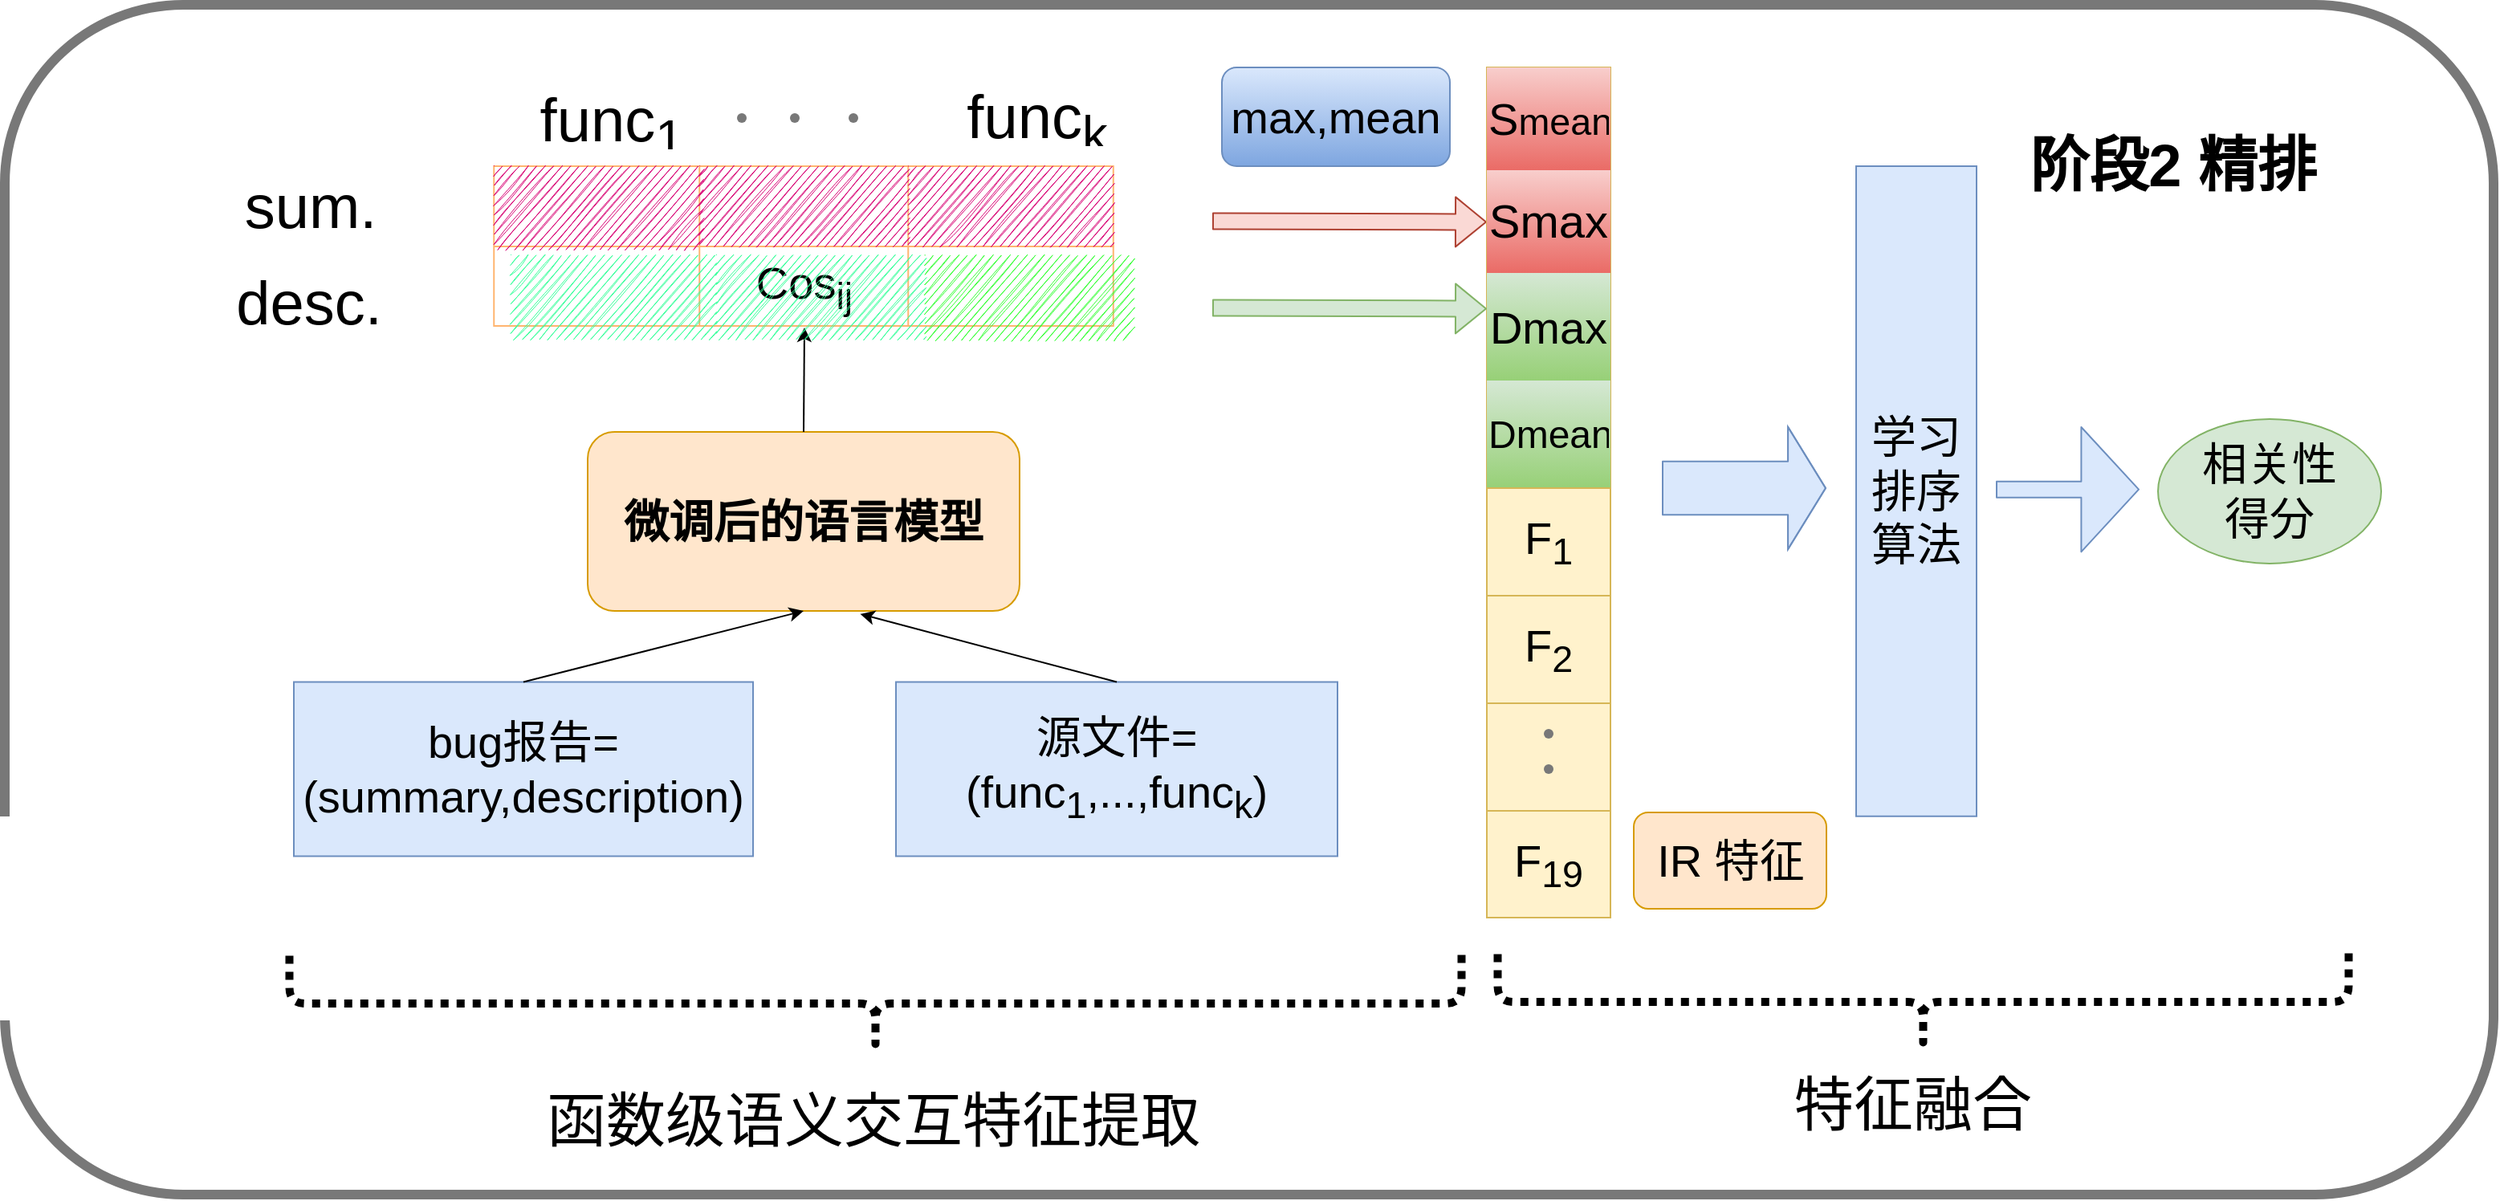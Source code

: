 <mxfile version="17.4.5" type="github"><diagram id="alZQ3J86ST5cV5qMbJnk" name="Page-1"><mxGraphModel dx="2545" dy="336" grid="1" gridSize="10" guides="1" tooltips="1" connect="1" arrows="1" fold="1" page="1" pageScale="1" pageWidth="827" pageHeight="1169" math="0" shadow="0"><root><mxCell id="0"/><mxCell id="1" parent="0"/><mxCell id="xxxQAEl9UntY1xKv4p_2-1" value="" style="rounded=1;whiteSpace=wrap;html=1;comic=0;pointerEvents=1;strokeWidth=6;strokeColor=#787878;" parent="1" vertex="1"><mxGeometry x="50" y="1209" width="1550" height="741" as="geometry"/></mxCell><UserObject label="&lt;font style=&quot;font-size: 28px&quot;&gt;bug报告=(summary,description)&lt;/font&gt;" placeholders="1" name="Variable" id="xxxQAEl9UntY1xKv4p_2-27"><mxCell style="text;html=1;strokeColor=#6c8ebf;fillColor=#dae8fc;align=center;verticalAlign=middle;whiteSpace=wrap;overflow=hidden;" parent="1" vertex="1"><mxGeometry x="230" y="1630.75" width="286" height="108.5" as="geometry"/></mxCell></UserObject><UserObject label="&lt;font style=&quot;font-size: 28px&quot;&gt;源文件=(func&lt;sub&gt;1&lt;/sub&gt;,...,func&lt;sub&gt;k&lt;/sub&gt;)&lt;/font&gt;" placeholders="1" name="Variable" id="xxxQAEl9UntY1xKv4p_2-28"><mxCell style="text;html=1;strokeColor=#6c8ebf;fillColor=#dae8fc;align=center;verticalAlign=middle;whiteSpace=wrap;overflow=hidden;" parent="1" vertex="1"><mxGeometry x="605" y="1630.75" width="275" height="108.5" as="geometry"/></mxCell></UserObject><UserObject label="&lt;font style=&quot;font-size: 38px&quot;&gt;sum.&lt;/font&gt;" placeholders="1" name="Variable" id="xxxQAEl9UntY1xKv4p_2-29"><mxCell style="text;html=1;strokeColor=none;fillColor=none;align=center;verticalAlign=middle;whiteSpace=wrap;overflow=hidden;" parent="1" vertex="1"><mxGeometry x="192.5" y="1310" width="94.5" height="39.5" as="geometry"/></mxCell></UserObject><UserObject label="&lt;font style=&quot;font-size: 38px&quot;&gt;desc.&lt;/font&gt;" placeholders="1" name="Variable" id="xxxQAEl9UntY1xKv4p_2-30"><mxCell style="text;html=1;strokeColor=none;fillColor=none;align=center;verticalAlign=middle;whiteSpace=wrap;overflow=hidden;" parent="1" vertex="1"><mxGeometry x="179.25" y="1370" width="121" height="47" as="geometry"/></mxCell></UserObject><UserObject label="&lt;font style=&quot;font-size: 38px&quot;&gt;&lt;font style=&quot;font-size: 38px&quot;&gt;func&lt;/font&gt;&lt;font style=&quot;font-size: 38px&quot;&gt;&lt;sub&gt;k&lt;/sub&gt;&lt;/font&gt;&lt;/font&gt;" placeholders="1" name="Variable" id="xxxQAEl9UntY1xKv4p_2-31"><mxCell style="text;html=1;strokeColor=none;fillColor=none;align=center;verticalAlign=middle;whiteSpace=wrap;overflow=hidden;" parent="1" vertex="1"><mxGeometry x="629.5" y="1254" width="125.5" height="44" as="geometry"/></mxCell></UserObject><mxCell id="xxxQAEl9UntY1xKv4p_2-32" value="" style="shape=waypoint;sketch=0;size=6;pointerEvents=1;points=[];fillColor=none;resizable=0;rotatable=0;perimeter=centerPerimeter;snapToPoint=1;strokeWidth=1;strokeColor=#787878;" parent="1" vertex="1"><mxGeometry x="522" y="1259.5" width="40" height="40" as="geometry"/></mxCell><mxCell id="xxxQAEl9UntY1xKv4p_2-33" value="" style="shape=waypoint;sketch=0;size=6;pointerEvents=1;points=[];fillColor=none;resizable=0;rotatable=0;perimeter=centerPerimeter;snapToPoint=1;strokeWidth=1;strokeColor=#787878;" parent="1" vertex="1"><mxGeometry x="558.5" y="1259.5" width="40" height="40" as="geometry"/></mxCell><mxCell id="xxxQAEl9UntY1xKv4p_2-34" value="" style="shape=waypoint;sketch=0;size=6;pointerEvents=1;points=[];fillColor=none;resizable=0;rotatable=0;perimeter=centerPerimeter;snapToPoint=1;strokeWidth=1;strokeColor=#787878;" parent="1" vertex="1"><mxGeometry x="489" y="1259.5" width="40" height="40" as="geometry"/></mxCell><mxCell id="xxxQAEl9UntY1xKv4p_2-35" value="&lt;font size=&quot;1&quot;&gt;&lt;b style=&quot;font-size: 28px&quot;&gt;微调后的语言模型&lt;/b&gt;&lt;/font&gt;" style="rounded=1;whiteSpace=wrap;html=1;strokeColor=#d79b00;strokeWidth=1;fillColor=#ffe6cc;" parent="1" vertex="1"><mxGeometry x="413" y="1475" width="269" height="111.5" as="geometry"/></mxCell><mxCell id="xxxQAEl9UntY1xKv4p_2-36" value="" style="endArrow=classic;html=1;exitX=0.5;exitY=0;exitDx=0;exitDy=0;entryX=0.631;entryY=1.017;entryDx=0;entryDy=0;entryPerimeter=0;" parent="1" source="xxxQAEl9UntY1xKv4p_2-28" target="xxxQAEl9UntY1xKv4p_2-35" edge="1"><mxGeometry width="50" height="50" relative="1" as="geometry"><mxPoint x="621" y="1574.5" as="sourcePoint"/><mxPoint x="733.5" y="1538.87" as="targetPoint"/></mxGeometry></mxCell><mxCell id="xxxQAEl9UntY1xKv4p_2-37" value="&lt;font style=&quot;font-size: 28px&quot;&gt;max,mean&lt;/font&gt;" style="rounded=1;whiteSpace=wrap;html=1;strokeWidth=1;fillColor=#dae8fc;gradientColor=#7ea6e0;strokeColor=#6c8ebf;" parent="1" vertex="1"><mxGeometry x="808" y="1248" width="142" height="61.5" as="geometry"/></mxCell><mxCell id="xxxQAEl9UntY1xKv4p_2-38" value="" style="shape=flexArrow;endArrow=classic;html=1;fillColor=#fad9d5;strokeColor=#ae4132;" parent="1" edge="1"><mxGeometry width="50" height="50" relative="1" as="geometry"><mxPoint x="802" y="1343.75" as="sourcePoint"/><mxPoint x="973" y="1344.25" as="targetPoint"/></mxGeometry></mxCell><mxCell id="xxxQAEl9UntY1xKv4p_2-39" value="" style="endArrow=classic;html=1;exitX=0.5;exitY=0;exitDx=0;exitDy=0;" parent="1" source="xxxQAEl9UntY1xKv4p_2-35" edge="1"><mxGeometry width="50" height="50" relative="1" as="geometry"><mxPoint x="434" y="1470.5" as="sourcePoint"/><mxPoint x="548" y="1410" as="targetPoint"/></mxGeometry></mxCell><mxCell id="xxxQAEl9UntY1xKv4p_2-40" value="" style="shape=table;html=1;whiteSpace=wrap;startSize=0;container=1;collapsible=0;childLayout=tableLayout;strokeColor=#d6b656;strokeWidth=1;resizeWidth=0;resizeHeight=1;treeFolding=0;treeMoving=0;resizable=0;rotatable=0;fillColor=#fff2cc;" parent="1" vertex="1"><mxGeometry x="973" y="1248" width="77" height="262" as="geometry"/></mxCell><mxCell id="xxxQAEl9UntY1xKv4p_2-41" style="shape=partialRectangle;html=1;whiteSpace=wrap;collapsible=0;dropTarget=0;pointerEvents=0;fillColor=none;top=0;left=0;bottom=0;right=0;points=[[0,0.5],[1,0.5]];portConstraint=eastwest;" parent="xxxQAEl9UntY1xKv4p_2-40" vertex="1"><mxGeometry width="77" height="64" as="geometry"/></mxCell><mxCell id="xxxQAEl9UntY1xKv4p_2-42" value="&lt;font&gt;&lt;font style=&quot;font-size: 28px&quot;&gt;S&lt;/font&gt;&lt;font style=&quot;font-size: 23.333px&quot;&gt;mean&lt;/font&gt;&lt;/font&gt;" style="shape=partialRectangle;html=1;whiteSpace=wrap;connectable=0;fillColor=#f8cecc;top=0;left=0;bottom=0;right=0;overflow=hidden;flipV=0;gradientColor=#ea6b66;strokeColor=#b85450;" parent="xxxQAEl9UntY1xKv4p_2-41" vertex="1"><mxGeometry width="77" height="64" as="geometry"><mxRectangle width="77" height="64" as="alternateBounds"/></mxGeometry></mxCell><mxCell id="xxxQAEl9UntY1xKv4p_2-43" style="shape=partialRectangle;html=1;whiteSpace=wrap;collapsible=0;dropTarget=0;pointerEvents=0;fillColor=none;top=0;left=0;bottom=0;right=0;points=[[0,0.5],[1,0.5]];portConstraint=eastwest;" parent="xxxQAEl9UntY1xKv4p_2-40" vertex="1"><mxGeometry y="64" width="77" height="64" as="geometry"/></mxCell><mxCell id="xxxQAEl9UntY1xKv4p_2-44" value="&lt;sub&gt;&lt;font style=&quot;font-size: 29px&quot;&gt;Smax&lt;/font&gt;&lt;/sub&gt;" style="shape=partialRectangle;html=1;whiteSpace=wrap;connectable=0;fillColor=#f8cecc;top=0;left=0;bottom=0;right=0;overflow=hidden;flipV=0;gradientColor=#ea6b66;strokeColor=#b85450;" parent="xxxQAEl9UntY1xKv4p_2-43" vertex="1"><mxGeometry width="77" height="64" as="geometry"><mxRectangle width="77" height="64" as="alternateBounds"/></mxGeometry></mxCell><mxCell id="xxxQAEl9UntY1xKv4p_2-45" style="shape=partialRectangle;html=1;whiteSpace=wrap;collapsible=0;dropTarget=0;pointerEvents=0;fillColor=none;top=0;left=0;bottom=0;right=0;points=[[0,0.5],[1,0.5]];portConstraint=eastwest;" parent="xxxQAEl9UntY1xKv4p_2-40" vertex="1"><mxGeometry y="128" width="77" height="67" as="geometry"/></mxCell><mxCell id="xxxQAEl9UntY1xKv4p_2-46" value="&lt;font&gt;&lt;font&gt;&lt;sub&gt;&lt;span style=&quot;font-size: 28px&quot;&gt;Dmax&lt;/span&gt;&lt;/sub&gt;&lt;/font&gt;&lt;/font&gt;" style="shape=partialRectangle;html=1;whiteSpace=wrap;connectable=0;fillColor=#d5e8d4;top=0;left=0;bottom=0;right=0;overflow=hidden;flipV=0;gradientColor=#97d077;strokeColor=#82b366;" parent="xxxQAEl9UntY1xKv4p_2-45" vertex="1"><mxGeometry width="77" height="67" as="geometry"><mxRectangle width="77" height="67" as="alternateBounds"/></mxGeometry></mxCell><mxCell id="xxxQAEl9UntY1xKv4p_2-47" style="shape=partialRectangle;html=1;whiteSpace=wrap;collapsible=0;dropTarget=0;pointerEvents=0;fillColor=none;top=0;left=0;bottom=0;right=0;points=[[0,0.5],[1,0.5]];portConstraint=eastwest;" parent="xxxQAEl9UntY1xKv4p_2-40" vertex="1"><mxGeometry y="195" width="77" height="67" as="geometry"/></mxCell><mxCell id="xxxQAEl9UntY1xKv4p_2-48" value="&lt;font style=&quot;font-size: 24px&quot;&gt;Dmean&lt;/font&gt;" style="shape=partialRectangle;html=1;whiteSpace=wrap;connectable=0;fillColor=#d5e8d4;top=0;left=0;bottom=0;right=0;overflow=hidden;flipV=0;gradientColor=#97d077;strokeColor=#82b366;" parent="xxxQAEl9UntY1xKv4p_2-47" vertex="1"><mxGeometry width="77" height="67" as="geometry"><mxRectangle width="77" height="67" as="alternateBounds"/></mxGeometry></mxCell><mxCell id="xxxQAEl9UntY1xKv4p_2-49" value="" style="shape=table;html=1;whiteSpace=wrap;startSize=0;container=1;collapsible=0;childLayout=tableLayout;strokeColor=#d6b656;strokeWidth=1;resizeWidth=0;resizeHeight=1;treeFolding=0;treeMoving=0;resizable=0;rotatable=0;fillColor=#fff2cc;" parent="1" vertex="1"><mxGeometry x="973" y="1510" width="77" height="267.5" as="geometry"/></mxCell><mxCell id="xxxQAEl9UntY1xKv4p_2-50" style="shape=partialRectangle;html=1;whiteSpace=wrap;collapsible=0;dropTarget=0;pointerEvents=0;fillColor=none;top=0;left=0;bottom=0;right=0;points=[[0,0.5],[1,0.5]];portConstraint=eastwest;" parent="xxxQAEl9UntY1xKv4p_2-49" vertex="1"><mxGeometry width="77" height="67" as="geometry"/></mxCell><mxCell id="xxxQAEl9UntY1xKv4p_2-51" value="&lt;font style=&quot;font-size: 28px&quot;&gt;&lt;font style=&quot;font-size: 28px&quot;&gt;F&lt;/font&gt;&lt;font style=&quot;font-size: 28px&quot;&gt;&lt;sub&gt;1&lt;/sub&gt;&lt;/font&gt;&lt;/font&gt;" style="shape=partialRectangle;html=1;whiteSpace=wrap;connectable=0;fillColor=none;top=0;left=0;bottom=0;right=0;overflow=hidden;flipV=0;" parent="xxxQAEl9UntY1xKv4p_2-50" vertex="1"><mxGeometry width="77" height="67" as="geometry"><mxRectangle width="77" height="67" as="alternateBounds"/></mxGeometry></mxCell><mxCell id="xxxQAEl9UntY1xKv4p_2-52" style="shape=partialRectangle;html=1;whiteSpace=wrap;collapsible=0;dropTarget=0;pointerEvents=0;fillColor=none;top=0;left=0;bottom=0;right=0;points=[[0,0.5],[1,0.5]];portConstraint=eastwest;" parent="xxxQAEl9UntY1xKv4p_2-49" vertex="1"><mxGeometry y="67" width="77" height="67" as="geometry"/></mxCell><mxCell id="xxxQAEl9UntY1xKv4p_2-53" value="&lt;font style=&quot;font-size: 28px&quot;&gt;&lt;font style=&quot;font-size: 28px&quot;&gt;F&lt;/font&gt;&lt;font style=&quot;font-size: 28px&quot;&gt;&lt;sub&gt;2&lt;/sub&gt;&lt;/font&gt;&lt;/font&gt;" style="shape=partialRectangle;html=1;whiteSpace=wrap;connectable=0;fillColor=none;top=0;left=0;bottom=0;right=0;overflow=hidden;flipV=0;" parent="xxxQAEl9UntY1xKv4p_2-52" vertex="1"><mxGeometry width="77" height="67" as="geometry"><mxRectangle width="77" height="67" as="alternateBounds"/></mxGeometry></mxCell><mxCell id="xxxQAEl9UntY1xKv4p_2-54" style="shape=partialRectangle;html=1;whiteSpace=wrap;collapsible=0;dropTarget=0;pointerEvents=0;fillColor=none;top=0;left=0;bottom=0;right=0;points=[[0,0.5],[1,0.5]];portConstraint=eastwest;" parent="xxxQAEl9UntY1xKv4p_2-49" vertex="1"><mxGeometry y="134" width="77" height="67" as="geometry"/></mxCell><mxCell id="xxxQAEl9UntY1xKv4p_2-55" value="" style="shape=partialRectangle;html=1;whiteSpace=wrap;connectable=0;fillColor=none;top=0;left=0;bottom=0;right=0;overflow=hidden;flipV=0;" parent="xxxQAEl9UntY1xKv4p_2-54" vertex="1"><mxGeometry width="77" height="67" as="geometry"><mxRectangle width="77" height="67" as="alternateBounds"/></mxGeometry></mxCell><mxCell id="xxxQAEl9UntY1xKv4p_2-56" style="shape=partialRectangle;html=1;whiteSpace=wrap;collapsible=0;dropTarget=0;pointerEvents=0;fillColor=none;top=0;left=0;bottom=0;right=0;points=[[0,0.5],[1,0.5]];portConstraint=eastwest;" parent="xxxQAEl9UntY1xKv4p_2-49" vertex="1"><mxGeometry y="201" width="77" height="67" as="geometry"/></mxCell><mxCell id="xxxQAEl9UntY1xKv4p_2-57" value="&lt;font style=&quot;font-size: 28px&quot;&gt;&lt;font style=&quot;font-size: 28px&quot;&gt;F&lt;/font&gt;&lt;font style=&quot;font-size: 28px&quot;&gt;&lt;sub&gt;19&lt;/sub&gt;&lt;/font&gt;&lt;/font&gt;" style="shape=partialRectangle;html=1;whiteSpace=wrap;connectable=0;fillColor=none;top=0;left=0;bottom=0;right=0;overflow=hidden;flipV=0;" parent="xxxQAEl9UntY1xKv4p_2-56" vertex="1"><mxGeometry width="77" height="67" as="geometry"><mxRectangle width="77" height="67" as="alternateBounds"/></mxGeometry></mxCell><mxCell id="xxxQAEl9UntY1xKv4p_2-58" value="" style="shape=waypoint;sketch=0;size=6;pointerEvents=1;points=[];fillColor=none;resizable=0;rotatable=0;perimeter=centerPerimeter;snapToPoint=1;strokeWidth=1;strokeColor=#787878;" parent="1" vertex="1"><mxGeometry x="991.5" y="1643" width="40" height="40" as="geometry"/></mxCell><mxCell id="xxxQAEl9UntY1xKv4p_2-59" value="" style="shape=waypoint;sketch=0;size=6;pointerEvents=1;points=[];fillColor=none;resizable=0;rotatable=0;perimeter=centerPerimeter;snapToPoint=1;strokeWidth=1;strokeColor=#787878;fontSize=14;" parent="1" vertex="1"><mxGeometry x="991.5" y="1665" width="40" height="40" as="geometry"/></mxCell><mxCell id="xxxQAEl9UntY1xKv4p_2-60" value="&lt;font style=&quot;font-size: 28px&quot;&gt;IR 特征&lt;/font&gt;" style="rounded=1;whiteSpace=wrap;html=1;strokeColor=#d79b00;strokeWidth=1;fillColor=#ffe6cc;" parent="1" vertex="1"><mxGeometry x="1064.5" y="1712" width="120" height="60" as="geometry"/></mxCell><mxCell id="xxxQAEl9UntY1xKv4p_2-61" value="" style="shape=flexArrow;endArrow=classic;html=1;endWidth=42;endSize=7.489;width=33.333;fillColor=#dae8fc;strokeColor=#6c8ebf;" parent="1" edge="1"><mxGeometry width="50" height="50" relative="1" as="geometry"><mxPoint x="1082" y="1510.0" as="sourcePoint"/><mxPoint x="1184.5" y="1510" as="targetPoint"/><Array as="points"><mxPoint x="1120" y="1510"/><mxPoint x="1159" y="1510.0"/></Array></mxGeometry></mxCell><mxCell id="xxxQAEl9UntY1xKv4p_2-62" value="" style="shape=flexArrow;endArrow=classic;html=1;fillColor=#d5e8d4;strokeColor=#82b366;" parent="1" edge="1"><mxGeometry width="50" height="50" relative="1" as="geometry"><mxPoint x="802" y="1397.75" as="sourcePoint"/><mxPoint x="973" y="1398.25" as="targetPoint"/></mxGeometry></mxCell><mxCell id="xxxQAEl9UntY1xKv4p_2-63" value="&lt;p&gt;&lt;font style=&quot;font-size: 28px&quot;&gt;学习排序算法&lt;/font&gt;&lt;/p&gt;" style="rounded=0;whiteSpace=wrap;html=1;comic=0;pointerEvents=1;strokeColor=#6c8ebf;strokeWidth=1;fillColor=#dae8fc;" parent="1" vertex="1"><mxGeometry x="1203" y="1309.5" width="75" height="404.88" as="geometry"/></mxCell><mxCell id="xxxQAEl9UntY1xKv4p_2-64" value="" style="shape=flexArrow;endArrow=classic;html=1;fillColor=#dae8fc;strokeColor=#6c8ebf;endWidth=66.667;endSize=11.6;" parent="1" edge="1"><mxGeometry width="50" height="50" relative="1" as="geometry"><mxPoint x="1290" y="1510.83" as="sourcePoint"/><mxPoint x="1379.5" y="1510.83" as="targetPoint"/></mxGeometry></mxCell><mxCell id="xxxQAEl9UntY1xKv4p_2-65" value="&lt;font style=&quot;font-size: 28px&quot;&gt;相关性&lt;br&gt;得分&lt;/font&gt;" style="ellipse;whiteSpace=wrap;html=1;comic=0;pointerEvents=1;strokeColor=#82b366;strokeWidth=1;fillColor=#d5e8d4;" parent="1" vertex="1"><mxGeometry x="1391" y="1466.94" width="139" height="90" as="geometry"/></mxCell><mxCell id="xxxQAEl9UntY1xKv4p_2-66" value="" style="endArrow=classic;html=1;entryX=0.5;entryY=1;entryDx=0;entryDy=0;exitX=0.5;exitY=0;exitDx=0;exitDy=0;" parent="1" source="xxxQAEl9UntY1xKv4p_2-27" target="xxxQAEl9UntY1xKv4p_2-35" edge="1"><mxGeometry width="50" height="50" relative="1" as="geometry"><mxPoint x="467" y="1574.5" as="sourcePoint"/><mxPoint x="555" y="1530.5" as="targetPoint"/></mxGeometry></mxCell><mxCell id="xxxQAEl9UntY1xKv4p_2-67" value="&lt;font style=&quot;font-size: 37px&quot;&gt;阶段2 精排&lt;/font&gt;" style="text;strokeColor=none;fillColor=none;html=1;fontSize=24;fontStyle=1;verticalAlign=middle;align=center;" parent="1" vertex="1"><mxGeometry x="1350" y="1290" width="100" height="40" as="geometry"/></mxCell><mxCell id="xxxQAEl9UntY1xKv4p_2-68" value="" style="shape=table;html=1;whiteSpace=wrap;startSize=0;container=1;collapsible=0;childLayout=tableLayout;rounded=0;shadow=0;comic=0;pointerEvents=1;strokeWidth=1;backgroundOutline=0;strokeColor=#FFB570;" parent="1" vertex="1"><mxGeometry x="354.63" y="1309.5" width="385.75" height="99.5" as="geometry"/></mxCell><mxCell id="xxxQAEl9UntY1xKv4p_2-69" style="shape=partialRectangle;html=1;whiteSpace=wrap;collapsible=0;dropTarget=0;pointerEvents=0;fillColor=none;top=0;left=0;bottom=0;right=0;points=[[0,0.5],[1,0.5]];portConstraint=eastwest;" parent="xxxQAEl9UntY1xKv4p_2-68" vertex="1"><mxGeometry width="385.75" height="50" as="geometry"/></mxCell><mxCell id="xxxQAEl9UntY1xKv4p_2-70" style="shape=partialRectangle;html=1;whiteSpace=wrap;connectable=0;fillColor=#d80073;top=0;left=0;bottom=0;right=0;overflow=hidden;sketch=1;strokeColor=#A50040;fontColor=#ffffff;" parent="xxxQAEl9UntY1xKv4p_2-69" vertex="1"><mxGeometry width="128" height="50" as="geometry"><mxRectangle width="128" height="50" as="alternateBounds"/></mxGeometry></mxCell><mxCell id="xxxQAEl9UntY1xKv4p_2-71" style="shape=partialRectangle;html=1;whiteSpace=wrap;connectable=0;fillColor=#d80073;top=0;left=0;bottom=0;right=0;overflow=hidden;sketch=1;strokeColor=#A50040;fontColor=#ffffff;" parent="xxxQAEl9UntY1xKv4p_2-69" vertex="1"><mxGeometry x="128" width="130" height="50" as="geometry"><mxRectangle width="130" height="50" as="alternateBounds"/></mxGeometry></mxCell><mxCell id="xxxQAEl9UntY1xKv4p_2-72" style="shape=partialRectangle;html=1;whiteSpace=wrap;connectable=0;fillColor=#d80073;top=0;left=0;bottom=0;right=0;overflow=hidden;sketch=1;strokeColor=#A50040;strokeWidth=1;fontColor=#ffffff;" parent="xxxQAEl9UntY1xKv4p_2-69" vertex="1"><mxGeometry x="258" width="128" height="50" as="geometry"><mxRectangle width="128" height="50" as="alternateBounds"/></mxGeometry></mxCell><mxCell id="xxxQAEl9UntY1xKv4p_2-73" value="" style="shape=partialRectangle;html=1;whiteSpace=wrap;collapsible=0;dropTarget=0;pointerEvents=0;fillColor=none;top=0;left=0;bottom=0;right=0;points=[[0,0.5],[1,0.5]];portConstraint=eastwest;" parent="xxxQAEl9UntY1xKv4p_2-68" vertex="1"><mxGeometry y="50" width="385.75" height="50" as="geometry"/></mxCell><mxCell id="xxxQAEl9UntY1xKv4p_2-74" value="" style="shape=partialRectangle;html=1;whiteSpace=wrap;connectable=0;fillColor=none;top=0;left=0;bottom=0;right=0;overflow=hidden;" parent="xxxQAEl9UntY1xKv4p_2-73" vertex="1"><mxGeometry width="128" height="50" as="geometry"><mxRectangle width="128" height="50" as="alternateBounds"/></mxGeometry></mxCell><mxCell id="xxxQAEl9UntY1xKv4p_2-75" value="&lt;font style=&quot;font-size: 28px&quot;&gt;&lt;font style=&quot;font-size: 28px&quot;&gt;Cos&lt;/font&gt;&lt;sub&gt;ij&lt;/sub&gt;&lt;/font&gt;" style="shape=partialRectangle;html=1;whiteSpace=wrap;connectable=0;fillColor=none;top=0;left=0;bottom=0;right=0;overflow=hidden;" parent="xxxQAEl9UntY1xKv4p_2-73" vertex="1"><mxGeometry x="128" width="130" height="50" as="geometry"><mxRectangle width="130" height="50" as="alternateBounds"/></mxGeometry></mxCell><mxCell id="xxxQAEl9UntY1xKv4p_2-76" value="" style="shape=partialRectangle;html=1;whiteSpace=wrap;connectable=0;fillColor=none;top=0;left=0;bottom=0;right=0;overflow=hidden;" parent="xxxQAEl9UntY1xKv4p_2-73" vertex="1"><mxGeometry x="258" width="128" height="50" as="geometry"><mxRectangle width="128" height="50" as="alternateBounds"/></mxGeometry></mxCell><mxCell id="xxxQAEl9UntY1xKv4p_2-105" style="shape=partialRectangle;html=1;whiteSpace=wrap;collapsible=0;dropTarget=0;pointerEvents=0;fillColor=none;top=0;left=0;bottom=0;right=0;points=[[0,0.5],[1,0.5]];portConstraint=eastwest;" parent="1" vertex="1"><mxGeometry x="365" y="1365" width="385.75" height="52" as="geometry"/></mxCell><mxCell id="xxxQAEl9UntY1xKv4p_2-106" style="shape=partialRectangle;html=1;whiteSpace=wrap;connectable=0;fillColor=#33FF99;top=0;left=0;bottom=0;right=0;overflow=hidden;sketch=1;strokeColor=#A50040;fontColor=#ffffff;" parent="xxxQAEl9UntY1xKv4p_2-105" vertex="1"><mxGeometry width="128" height="52" as="geometry"><mxRectangle width="128" height="50" as="alternateBounds"/></mxGeometry></mxCell><mxCell id="xxxQAEl9UntY1xKv4p_2-107" style="shape=partialRectangle;html=1;whiteSpace=wrap;connectable=0;fillColor=#33FF99;top=0;left=0;bottom=0;right=0;overflow=hidden;sketch=1;strokeColor=#A50040;fontColor=#ffffff;" parent="xxxQAEl9UntY1xKv4p_2-105" vertex="1"><mxGeometry x="128" width="130" height="52" as="geometry"><mxRectangle width="130" height="50" as="alternateBounds"/></mxGeometry></mxCell><mxCell id="xxxQAEl9UntY1xKv4p_2-108" style="shape=partialRectangle;html=1;whiteSpace=wrap;connectable=0;fillColor=#33FF33;top=0;left=0;bottom=0;right=0;overflow=hidden;sketch=1;strokeColor=#A50040;strokeWidth=1;fontColor=#ffffff;" parent="xxxQAEl9UntY1xKv4p_2-105" vertex="1"><mxGeometry x="258" width="128" height="52" as="geometry"><mxRectangle width="128" height="50" as="alternateBounds"/></mxGeometry></mxCell><UserObject label="&lt;font style=&quot;font-size: 38px&quot;&gt;&lt;font style=&quot;font-size: 38px&quot;&gt;func&lt;sub&gt;1&lt;/sub&gt;&lt;/font&gt;&lt;/font&gt;" placeholders="1" name="Variable" id="xxxQAEl9UntY1xKv4p_2-119"><mxCell style="text;html=1;strokeColor=none;fillColor=none;align=center;verticalAlign=middle;whiteSpace=wrap;overflow=hidden;" parent="1" vertex="1"><mxGeometry x="365" y="1255.5" width="125.5" height="44" as="geometry"/></mxCell></UserObject><mxCell id="xxxQAEl9UntY1xKv4p_2-136" value="" style="shape=curlyBracket;whiteSpace=wrap;html=1;rounded=1;flipH=1;fontSize=37;rotation=90;strokeWidth=5;dashed=1;dashPattern=1 1;" parent="1" vertex="1"><mxGeometry x="1214.5" y="1565" width="60.5" height="530" as="geometry"/></mxCell><mxCell id="xxxQAEl9UntY1xKv4p_2-137" value="特征融合" style="text;html=1;strokeColor=none;fillColor=none;align=center;verticalAlign=middle;whiteSpace=wrap;rounded=0;fontSize=37;" parent="1" vertex="1"><mxGeometry x="1148" y="1880" width="180.5" height="30" as="geometry"/></mxCell><mxCell id="xxxQAEl9UntY1xKv4p_2-138" value="" style="shape=curlyBracket;whiteSpace=wrap;html=1;rounded=1;flipH=1;fontSize=37;rotation=90;strokeWidth=5;dashed=1;dashPattern=1 1;" parent="1" vertex="1"><mxGeometry x="562" y="1466" width="60.5" height="730" as="geometry"/></mxCell><mxCell id="xxxQAEl9UntY1xKv4p_2-139" value="函数级语义交互特征提取" style="text;html=1;strokeColor=none;fillColor=none;align=center;verticalAlign=middle;whiteSpace=wrap;rounded=0;fontSize=37;" parent="1" vertex="1"><mxGeometry x="372.5" y="1890" width="435.5" height="30" as="geometry"/></mxCell></root></mxGraphModel></diagram></mxfile>